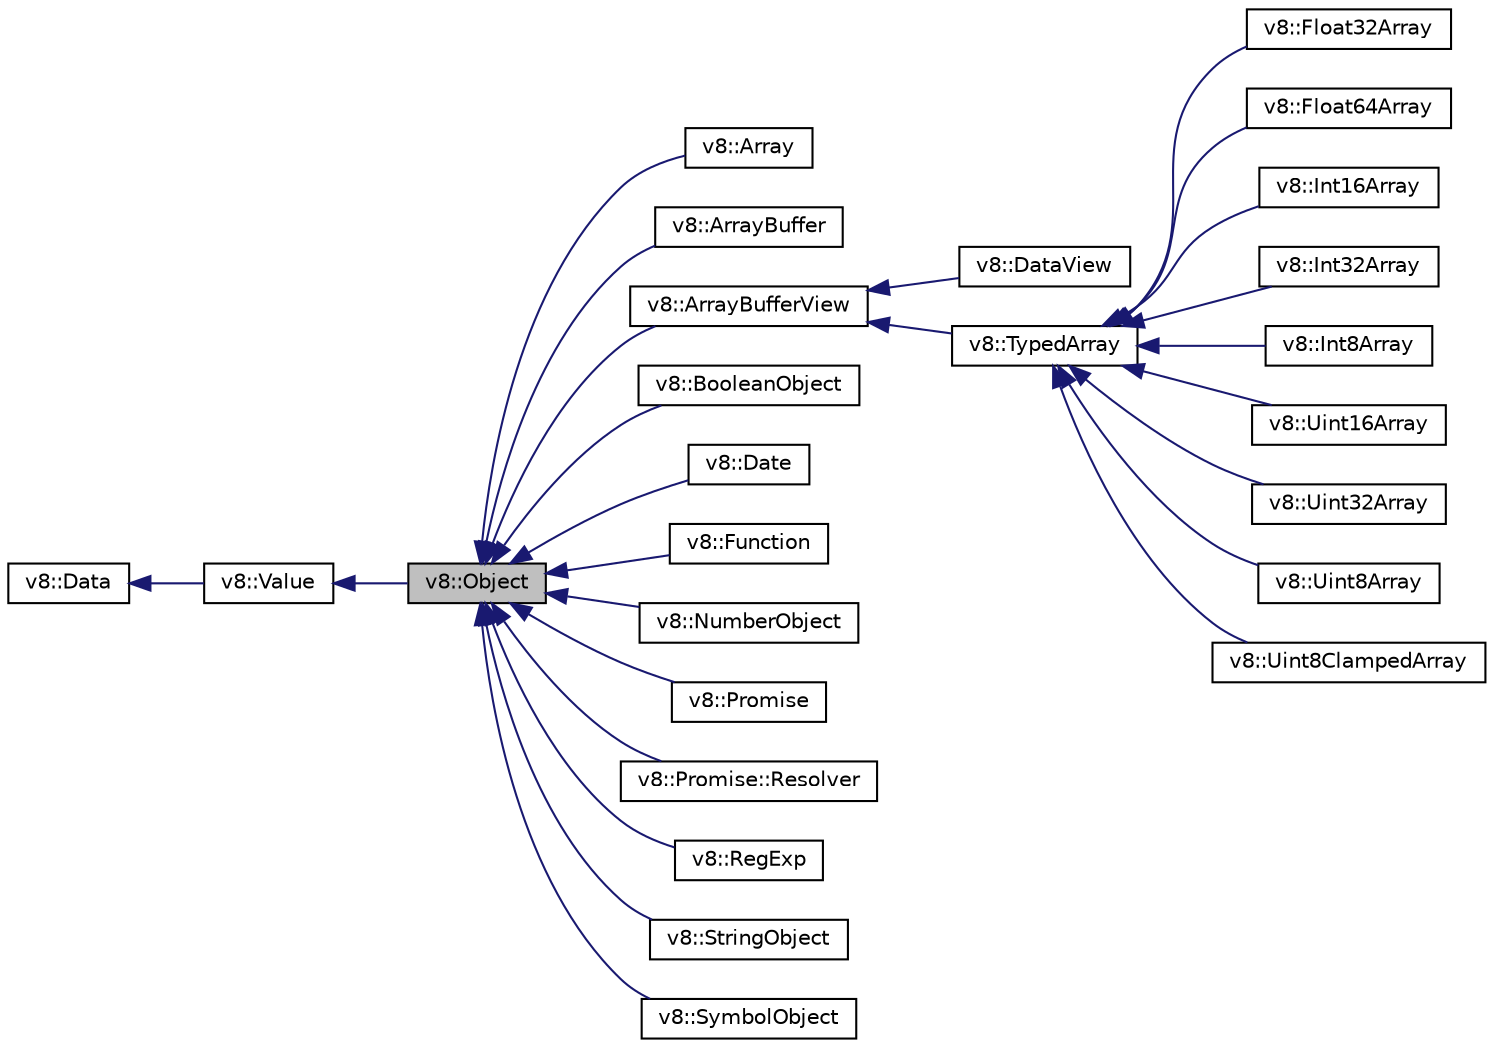digraph "v8::Object"
{
  edge [fontname="Helvetica",fontsize="10",labelfontname="Helvetica",labelfontsize="10"];
  node [fontname="Helvetica",fontsize="10",shape=record];
  rankdir="LR";
  Node1 [label="v8::Object",height=0.2,width=0.4,color="black", fillcolor="grey75", style="filled", fontcolor="black"];
  Node2 -> Node1 [dir="back",color="midnightblue",fontsize="10",style="solid",fontname="Helvetica"];
  Node2 [label="v8::Value",height=0.2,width=0.4,color="black", fillcolor="white", style="filled",URL="$classv8_1_1Value.html"];
  Node3 -> Node2 [dir="back",color="midnightblue",fontsize="10",style="solid",fontname="Helvetica"];
  Node3 [label="v8::Data",height=0.2,width=0.4,color="black", fillcolor="white", style="filled",URL="$classv8_1_1Data.html"];
  Node1 -> Node4 [dir="back",color="midnightblue",fontsize="10",style="solid",fontname="Helvetica"];
  Node4 [label="v8::Array",height=0.2,width=0.4,color="black", fillcolor="white", style="filled",URL="$classv8_1_1Array.html"];
  Node1 -> Node5 [dir="back",color="midnightblue",fontsize="10",style="solid",fontname="Helvetica"];
  Node5 [label="v8::ArrayBuffer",height=0.2,width=0.4,color="black", fillcolor="white", style="filled",URL="$classv8_1_1ArrayBuffer.html"];
  Node1 -> Node6 [dir="back",color="midnightblue",fontsize="10",style="solid",fontname="Helvetica"];
  Node6 [label="v8::ArrayBufferView",height=0.2,width=0.4,color="black", fillcolor="white", style="filled",URL="$classv8_1_1ArrayBufferView.html"];
  Node6 -> Node7 [dir="back",color="midnightblue",fontsize="10",style="solid",fontname="Helvetica"];
  Node7 [label="v8::DataView",height=0.2,width=0.4,color="black", fillcolor="white", style="filled",URL="$classv8_1_1DataView.html"];
  Node6 -> Node8 [dir="back",color="midnightblue",fontsize="10",style="solid",fontname="Helvetica"];
  Node8 [label="v8::TypedArray",height=0.2,width=0.4,color="black", fillcolor="white", style="filled",URL="$classv8_1_1TypedArray.html"];
  Node8 -> Node9 [dir="back",color="midnightblue",fontsize="10",style="solid",fontname="Helvetica"];
  Node9 [label="v8::Float32Array",height=0.2,width=0.4,color="black", fillcolor="white", style="filled",URL="$classv8_1_1Float32Array.html"];
  Node8 -> Node10 [dir="back",color="midnightblue",fontsize="10",style="solid",fontname="Helvetica"];
  Node10 [label="v8::Float64Array",height=0.2,width=0.4,color="black", fillcolor="white", style="filled",URL="$classv8_1_1Float64Array.html"];
  Node8 -> Node11 [dir="back",color="midnightblue",fontsize="10",style="solid",fontname="Helvetica"];
  Node11 [label="v8::Int16Array",height=0.2,width=0.4,color="black", fillcolor="white", style="filled",URL="$classv8_1_1Int16Array.html"];
  Node8 -> Node12 [dir="back",color="midnightblue",fontsize="10",style="solid",fontname="Helvetica"];
  Node12 [label="v8::Int32Array",height=0.2,width=0.4,color="black", fillcolor="white", style="filled",URL="$classv8_1_1Int32Array.html"];
  Node8 -> Node13 [dir="back",color="midnightblue",fontsize="10",style="solid",fontname="Helvetica"];
  Node13 [label="v8::Int8Array",height=0.2,width=0.4,color="black", fillcolor="white", style="filled",URL="$classv8_1_1Int8Array.html"];
  Node8 -> Node14 [dir="back",color="midnightblue",fontsize="10",style="solid",fontname="Helvetica"];
  Node14 [label="v8::Uint16Array",height=0.2,width=0.4,color="black", fillcolor="white", style="filled",URL="$classv8_1_1Uint16Array.html"];
  Node8 -> Node15 [dir="back",color="midnightblue",fontsize="10",style="solid",fontname="Helvetica"];
  Node15 [label="v8::Uint32Array",height=0.2,width=0.4,color="black", fillcolor="white", style="filled",URL="$classv8_1_1Uint32Array.html"];
  Node8 -> Node16 [dir="back",color="midnightblue",fontsize="10",style="solid",fontname="Helvetica"];
  Node16 [label="v8::Uint8Array",height=0.2,width=0.4,color="black", fillcolor="white", style="filled",URL="$classv8_1_1Uint8Array.html"];
  Node8 -> Node17 [dir="back",color="midnightblue",fontsize="10",style="solid",fontname="Helvetica"];
  Node17 [label="v8::Uint8ClampedArray",height=0.2,width=0.4,color="black", fillcolor="white", style="filled",URL="$classv8_1_1Uint8ClampedArray.html"];
  Node1 -> Node18 [dir="back",color="midnightblue",fontsize="10",style="solid",fontname="Helvetica"];
  Node18 [label="v8::BooleanObject",height=0.2,width=0.4,color="black", fillcolor="white", style="filled",URL="$classv8_1_1BooleanObject.html"];
  Node1 -> Node19 [dir="back",color="midnightblue",fontsize="10",style="solid",fontname="Helvetica"];
  Node19 [label="v8::Date",height=0.2,width=0.4,color="black", fillcolor="white", style="filled",URL="$classv8_1_1Date.html"];
  Node1 -> Node20 [dir="back",color="midnightblue",fontsize="10",style="solid",fontname="Helvetica"];
  Node20 [label="v8::Function",height=0.2,width=0.4,color="black", fillcolor="white", style="filled",URL="$classv8_1_1Function.html"];
  Node1 -> Node21 [dir="back",color="midnightblue",fontsize="10",style="solid",fontname="Helvetica"];
  Node21 [label="v8::NumberObject",height=0.2,width=0.4,color="black", fillcolor="white", style="filled",URL="$classv8_1_1NumberObject.html"];
  Node1 -> Node22 [dir="back",color="midnightblue",fontsize="10",style="solid",fontname="Helvetica"];
  Node22 [label="v8::Promise",height=0.2,width=0.4,color="black", fillcolor="white", style="filled",URL="$classv8_1_1Promise.html"];
  Node1 -> Node23 [dir="back",color="midnightblue",fontsize="10",style="solid",fontname="Helvetica"];
  Node23 [label="v8::Promise::Resolver",height=0.2,width=0.4,color="black", fillcolor="white", style="filled",URL="$classv8_1_1Promise_1_1Resolver.html"];
  Node1 -> Node24 [dir="back",color="midnightblue",fontsize="10",style="solid",fontname="Helvetica"];
  Node24 [label="v8::RegExp",height=0.2,width=0.4,color="black", fillcolor="white", style="filled",URL="$classv8_1_1RegExp.html"];
  Node1 -> Node25 [dir="back",color="midnightblue",fontsize="10",style="solid",fontname="Helvetica"];
  Node25 [label="v8::StringObject",height=0.2,width=0.4,color="black", fillcolor="white", style="filled",URL="$classv8_1_1StringObject.html"];
  Node1 -> Node26 [dir="back",color="midnightblue",fontsize="10",style="solid",fontname="Helvetica"];
  Node26 [label="v8::SymbolObject",height=0.2,width=0.4,color="black", fillcolor="white", style="filled",URL="$classv8_1_1SymbolObject.html"];
}
